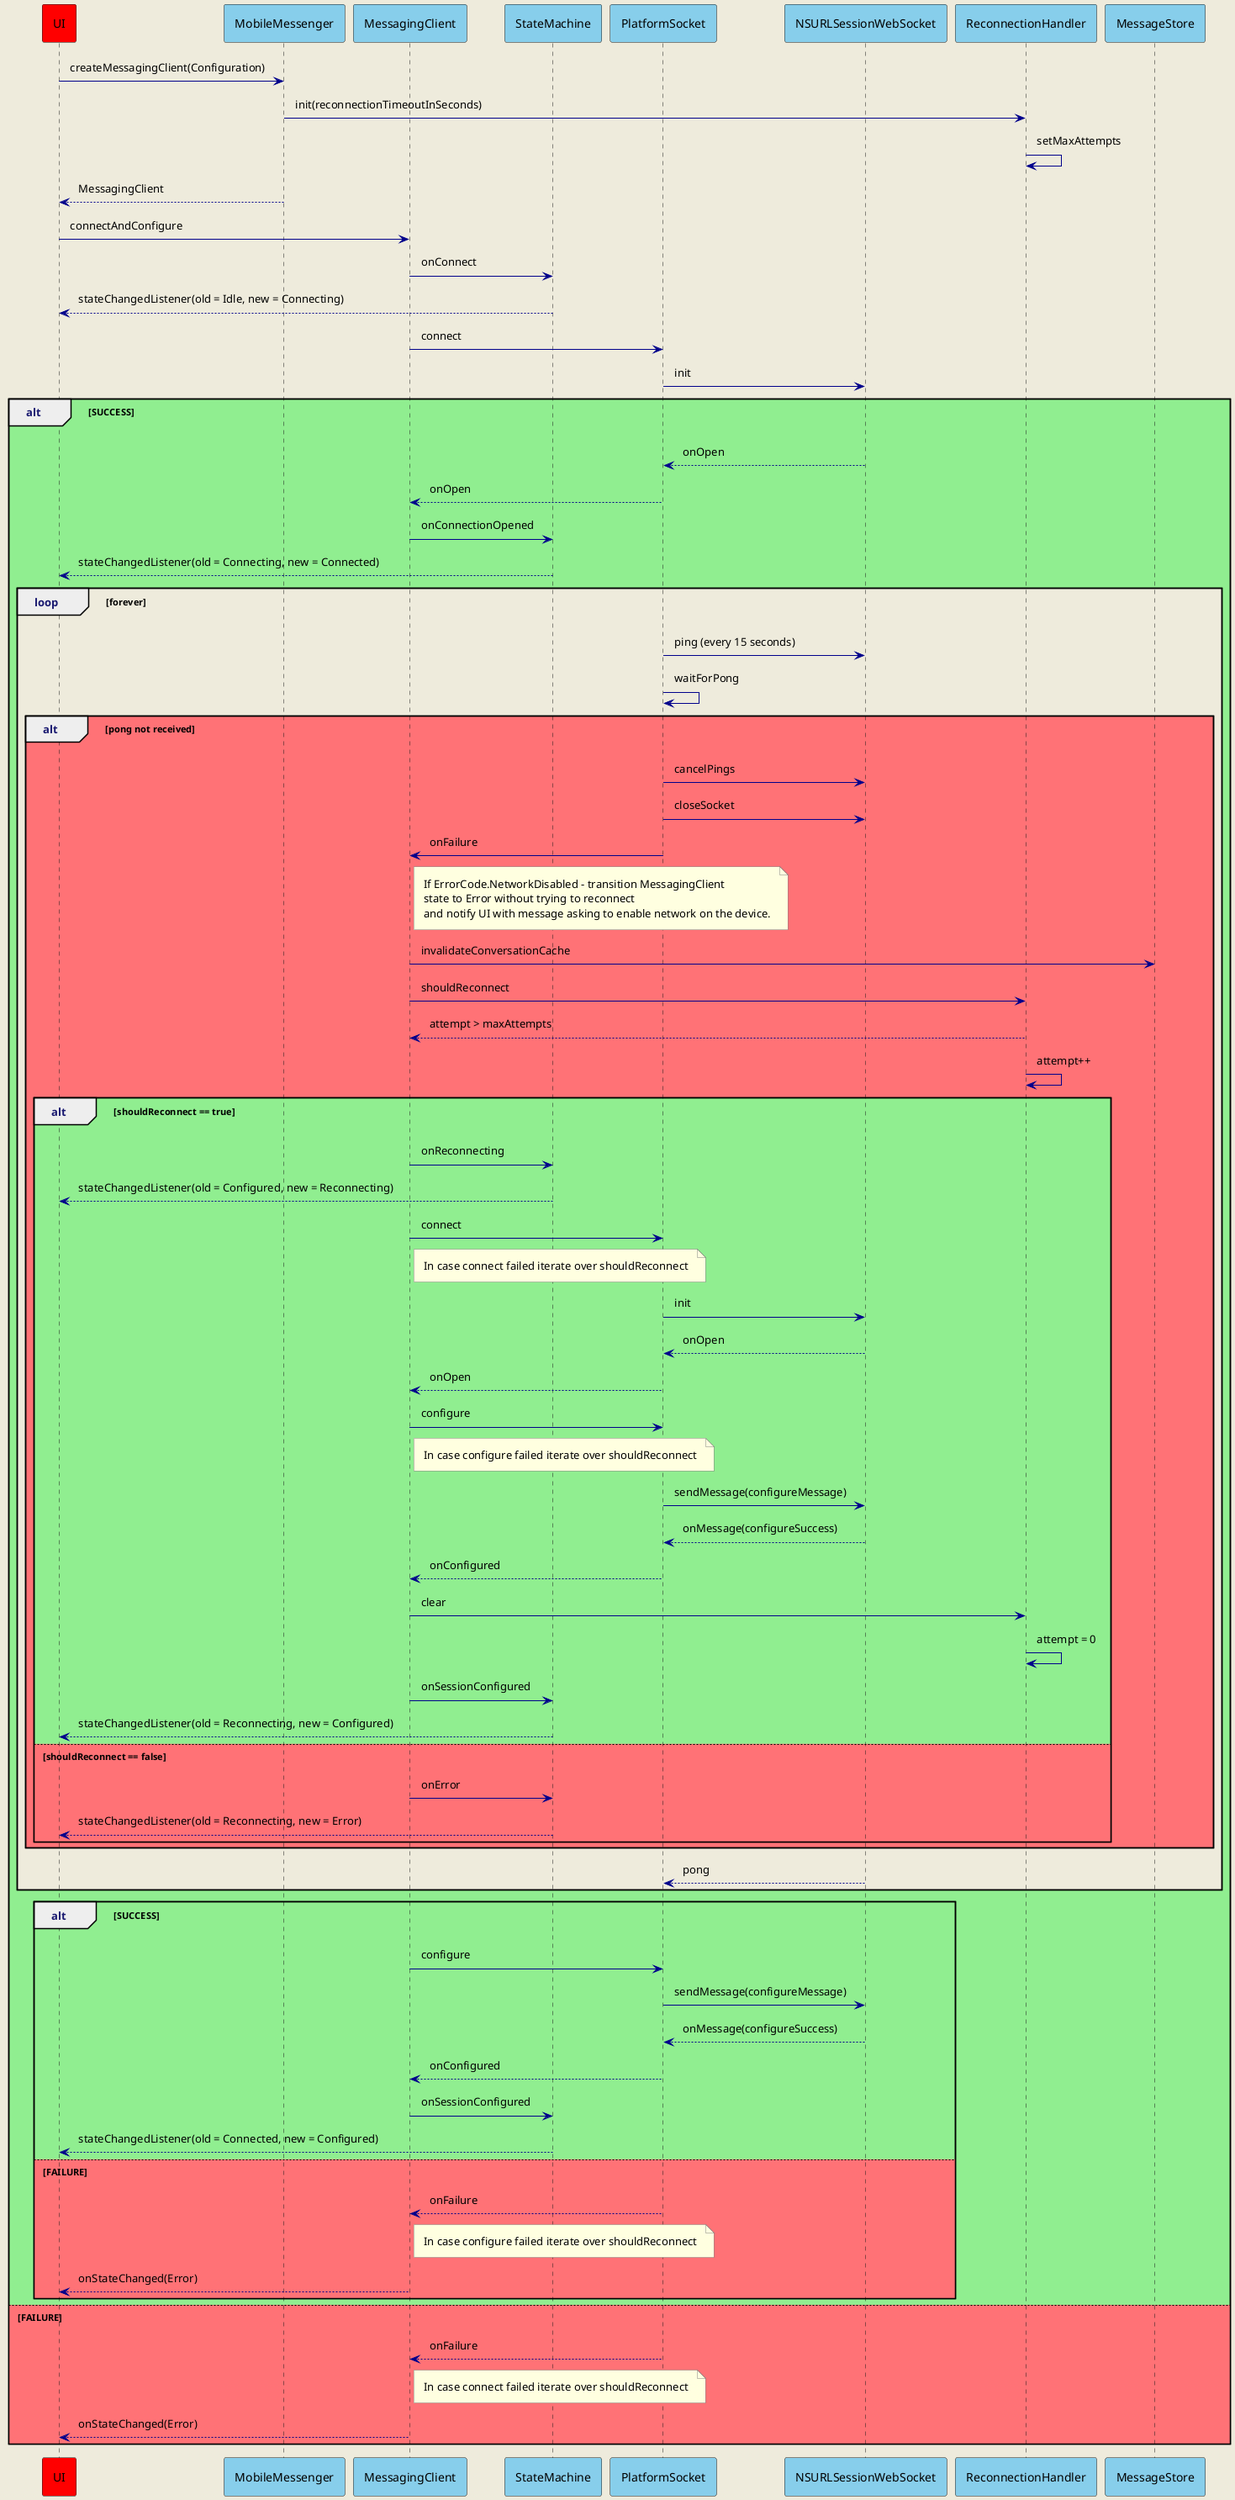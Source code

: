 @startuml

skinparam {
        ArrowColor darkBlue
        backgroundColor #EEEBDC
        NoteBackgroundColor #lightyellow
        NoteBorderColor gray
        sequenceGroupHeaderFontColor midnightblue
        padding 6
}

participant UI #red
participant MobileMessenger #skyBlue
participant MessagingClient #skyBlue
participant StateMachine #skyBlue
participant PlatformSocket #skyBlue
participant NSURLSessionWebSocket #skyBlue
participant ReconnectionHandler #skyBlue
participant MessageStore #skyBlue

UI -> MobileMessenger: createMessagingClient(Configuration)
MobileMessenger -> ReconnectionHandler: init(reconnectionTimeoutInSeconds)
ReconnectionHandler -> ReconnectionHandler: setMaxAttempts
MobileMessenger --> UI: MessagingClient
UI -> MessagingClient: connectAndConfigure
MessagingClient -> StateMachine: onConnect
StateMachine --> UI: stateChangedListener(old = Idle, new = Connecting)
MessagingClient -> PlatformSocket: connect
PlatformSocket -> NSURLSessionWebSocket: init

alt #lightgreen SUCCESS
    NSURLSessionWebSocket --> PlatformSocket: onOpen
    PlatformSocket --> MessagingClient: onOpen
    MessagingClient -> StateMachine: onConnectionOpened
    StateMachine --> UI: stateChangedListener(old = Connecting, new = Connected)
    loop #EEEBDC forever
    PlatformSocket -> NSURLSessionWebSocket: ping (every 15 seconds)
    PlatformSocket -> PlatformSocket: waitForPong
        alt #FF7276 pong not received
            PlatformSocket -> NSURLSessionWebSocket: cancelPings
            PlatformSocket -> NSURLSessionWebSocket: closeSocket
            PlatformSocket -> MessagingClient: onFailure
            note right MessagingClient
                 If ErrorCode.NetworkDisabled - transition MessagingClient
                 state to Error without trying to reconnect
                 and notify UI with message asking to enable network on the device.
            end note
            MessagingClient -> MessageStore: invalidateConversationCache
            MessagingClient -> ReconnectionHandler: shouldReconnect
            ReconnectionHandler --> MessagingClient: attempt > maxAttempts
            ReconnectionHandler -> ReconnectionHandler: attempt++
            alt #lightgreen shouldReconnect == true
                MessagingClient -> StateMachine: onReconnecting
                StateMachine --> UI: stateChangedListener(old = Configured, new = Reconnecting)
                MessagingClient -> PlatformSocket: connect
                note right MessagingClient
                                In case connect failed iterate over shouldReconnect
                            end note
                PlatformSocket -> NSURLSessionWebSocket: init
                NSURLSessionWebSocket --> PlatformSocket: onOpen
                PlatformSocket --> MessagingClient: onOpen
                MessagingClient -> PlatformSocket: configure
                note right MessagingClient
                                In case configure failed iterate over shouldReconnect
                end note
                PlatformSocket -> NSURLSessionWebSocket: sendMessage(configureMessage)
                NSURLSessionWebSocket --> PlatformSocket: onMessage(configureSuccess)
                PlatformSocket --> MessagingClient: onConfigured
                MessagingClient -> ReconnectionHandler: clear
                ReconnectionHandler -> ReconnectionHandler: attempt = 0
                MessagingClient -> StateMachine: onSessionConfigured
                StateMachine --> UI: stateChangedListener(old = Reconnecting, new = Configured)
            else #FF7276 shouldReconnect == false
                MessagingClient -> StateMachine: onError
                StateMachine --> UI: stateChangedListener(old = Reconnecting, new = Error)
            end
        end
    NSURLSessionWebSocket --> PlatformSocket: pong
    end
alt SUCCESS
    MessagingClient -> PlatformSocket: configure
    PlatformSocket -> NSURLSessionWebSocket: sendMessage(configureMessage)
    NSURLSessionWebSocket --> PlatformSocket: onMessage(configureSuccess)
    PlatformSocket --> MessagingClient: onConfigured
    MessagingClient -> StateMachine: onSessionConfigured
    StateMachine --> UI: stateChangedListener(old = Connected, new = Configured)
else #FF7276 FAILURE
    PlatformSocket --> MessagingClient: onFailure
        note right MessagingClient
                   In case configure failed iterate over shouldReconnect
        end note
    MessagingClient --> UI: onStateChanged(Error)
end
else #FF7276 FAILURE
    PlatformSocket --> MessagingClient: onFailure
     note right MessagingClient
                       In case connect failed iterate over shouldReconnect
            end note
    MessagingClient --> UI: onStateChanged(Error)
end
@enduml
